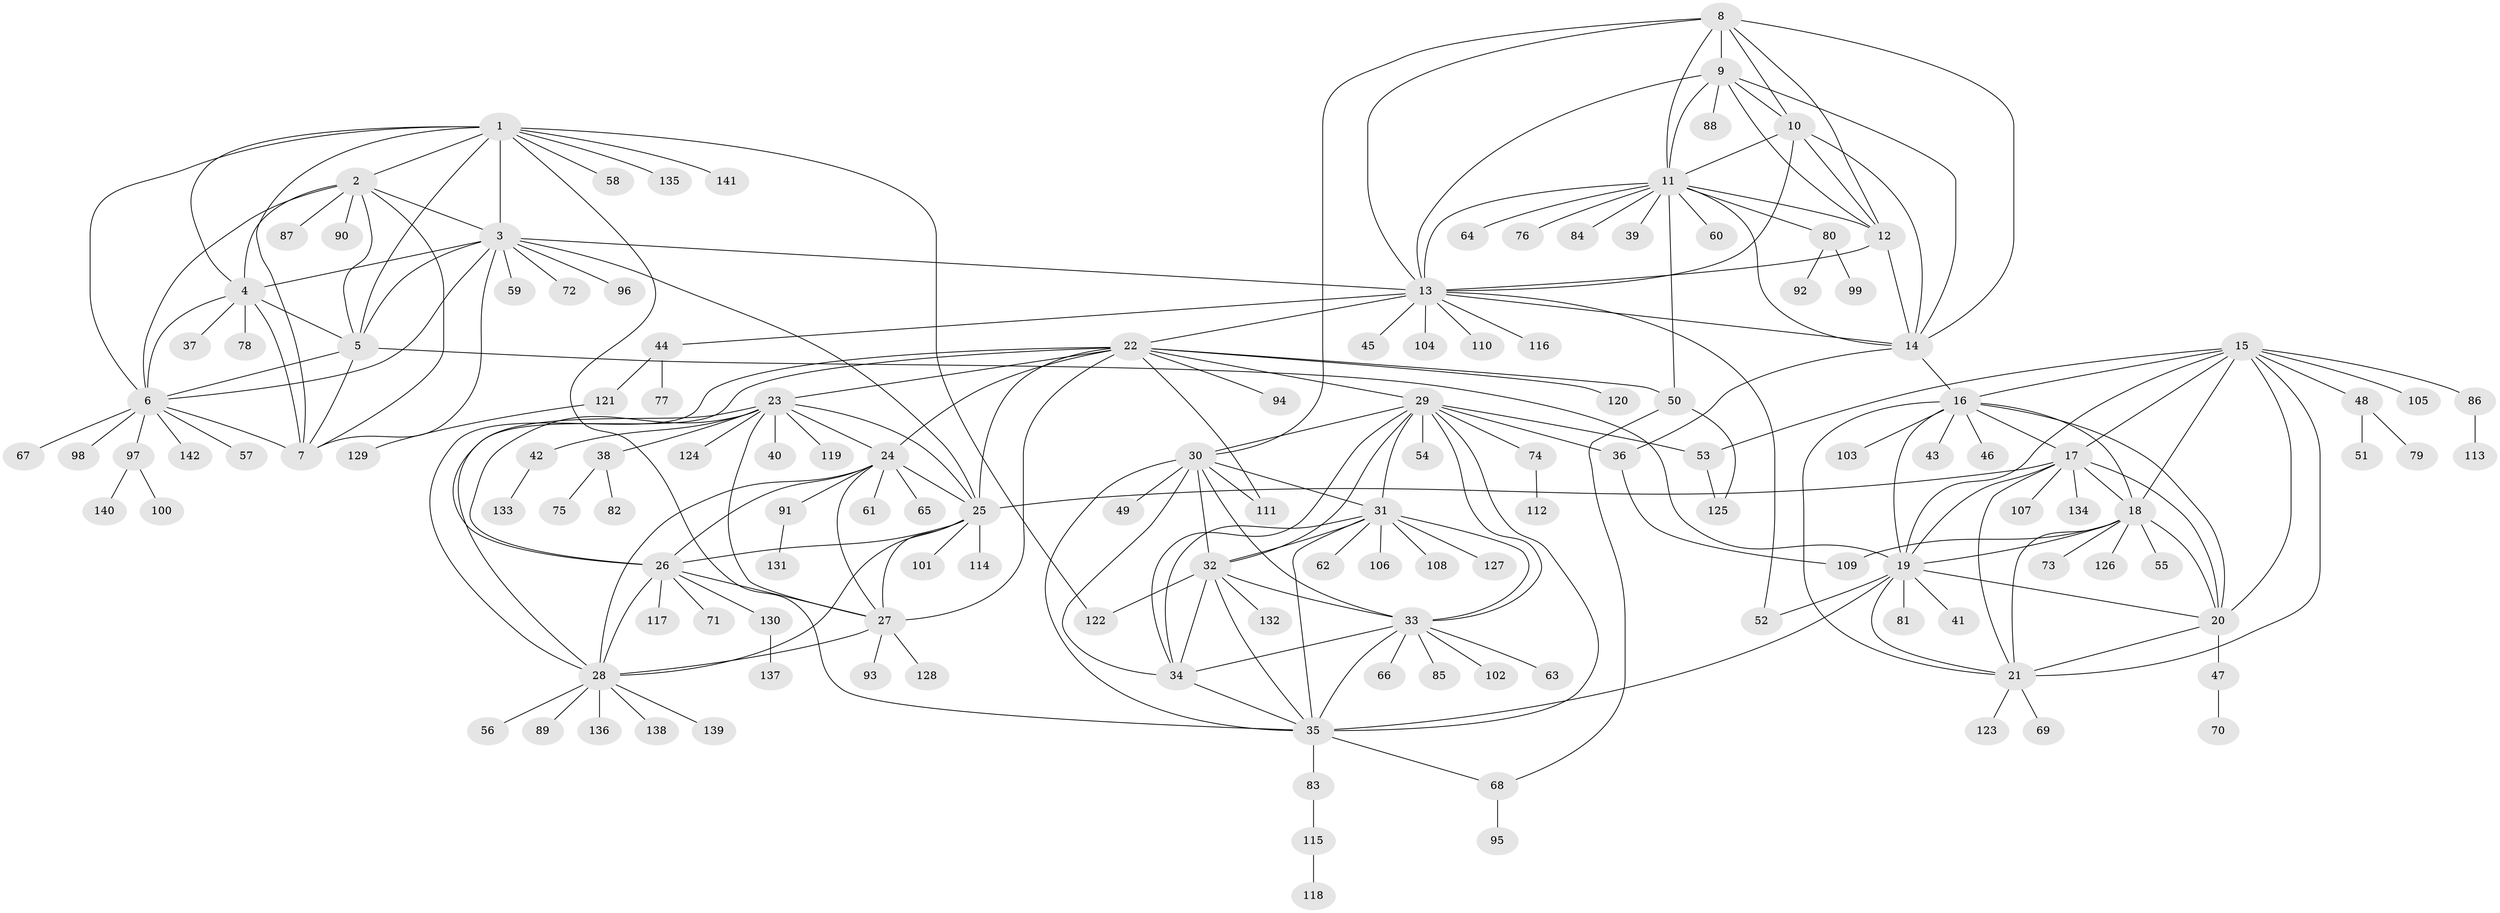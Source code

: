 // Generated by graph-tools (version 1.1) at 2025/26/03/09/25 03:26:48]
// undirected, 142 vertices, 231 edges
graph export_dot {
graph [start="1"]
  node [color=gray90,style=filled];
  1;
  2;
  3;
  4;
  5;
  6;
  7;
  8;
  9;
  10;
  11;
  12;
  13;
  14;
  15;
  16;
  17;
  18;
  19;
  20;
  21;
  22;
  23;
  24;
  25;
  26;
  27;
  28;
  29;
  30;
  31;
  32;
  33;
  34;
  35;
  36;
  37;
  38;
  39;
  40;
  41;
  42;
  43;
  44;
  45;
  46;
  47;
  48;
  49;
  50;
  51;
  52;
  53;
  54;
  55;
  56;
  57;
  58;
  59;
  60;
  61;
  62;
  63;
  64;
  65;
  66;
  67;
  68;
  69;
  70;
  71;
  72;
  73;
  74;
  75;
  76;
  77;
  78;
  79;
  80;
  81;
  82;
  83;
  84;
  85;
  86;
  87;
  88;
  89;
  90;
  91;
  92;
  93;
  94;
  95;
  96;
  97;
  98;
  99;
  100;
  101;
  102;
  103;
  104;
  105;
  106;
  107;
  108;
  109;
  110;
  111;
  112;
  113;
  114;
  115;
  116;
  117;
  118;
  119;
  120;
  121;
  122;
  123;
  124;
  125;
  126;
  127;
  128;
  129;
  130;
  131;
  132;
  133;
  134;
  135;
  136;
  137;
  138;
  139;
  140;
  141;
  142;
  1 -- 2;
  1 -- 3;
  1 -- 4;
  1 -- 5;
  1 -- 6;
  1 -- 7;
  1 -- 35;
  1 -- 58;
  1 -- 122;
  1 -- 135;
  1 -- 141;
  2 -- 3;
  2 -- 4;
  2 -- 5;
  2 -- 6;
  2 -- 7;
  2 -- 87;
  2 -- 90;
  3 -- 4;
  3 -- 5;
  3 -- 6;
  3 -- 7;
  3 -- 13;
  3 -- 25;
  3 -- 59;
  3 -- 72;
  3 -- 96;
  4 -- 5;
  4 -- 6;
  4 -- 7;
  4 -- 37;
  4 -- 78;
  5 -- 6;
  5 -- 7;
  5 -- 19;
  6 -- 7;
  6 -- 57;
  6 -- 67;
  6 -- 97;
  6 -- 98;
  6 -- 142;
  8 -- 9;
  8 -- 10;
  8 -- 11;
  8 -- 12;
  8 -- 13;
  8 -- 14;
  8 -- 30;
  9 -- 10;
  9 -- 11;
  9 -- 12;
  9 -- 13;
  9 -- 14;
  9 -- 88;
  10 -- 11;
  10 -- 12;
  10 -- 13;
  10 -- 14;
  11 -- 12;
  11 -- 13;
  11 -- 14;
  11 -- 39;
  11 -- 50;
  11 -- 60;
  11 -- 64;
  11 -- 76;
  11 -- 80;
  11 -- 84;
  12 -- 13;
  12 -- 14;
  13 -- 14;
  13 -- 22;
  13 -- 44;
  13 -- 45;
  13 -- 52;
  13 -- 104;
  13 -- 110;
  13 -- 116;
  14 -- 16;
  14 -- 36;
  15 -- 16;
  15 -- 17;
  15 -- 18;
  15 -- 19;
  15 -- 20;
  15 -- 21;
  15 -- 48;
  15 -- 53;
  15 -- 86;
  15 -- 105;
  16 -- 17;
  16 -- 18;
  16 -- 19;
  16 -- 20;
  16 -- 21;
  16 -- 43;
  16 -- 46;
  16 -- 103;
  17 -- 18;
  17 -- 19;
  17 -- 20;
  17 -- 21;
  17 -- 25;
  17 -- 107;
  17 -- 134;
  18 -- 19;
  18 -- 20;
  18 -- 21;
  18 -- 55;
  18 -- 73;
  18 -- 109;
  18 -- 126;
  19 -- 20;
  19 -- 21;
  19 -- 35;
  19 -- 41;
  19 -- 52;
  19 -- 81;
  20 -- 21;
  20 -- 47;
  21 -- 69;
  21 -- 123;
  22 -- 23;
  22 -- 24;
  22 -- 25;
  22 -- 26;
  22 -- 27;
  22 -- 28;
  22 -- 29;
  22 -- 50;
  22 -- 94;
  22 -- 111;
  22 -- 120;
  23 -- 24;
  23 -- 25;
  23 -- 26;
  23 -- 27;
  23 -- 28;
  23 -- 38;
  23 -- 40;
  23 -- 42;
  23 -- 119;
  23 -- 124;
  24 -- 25;
  24 -- 26;
  24 -- 27;
  24 -- 28;
  24 -- 61;
  24 -- 65;
  24 -- 91;
  25 -- 26;
  25 -- 27;
  25 -- 28;
  25 -- 101;
  25 -- 114;
  26 -- 27;
  26 -- 28;
  26 -- 71;
  26 -- 117;
  26 -- 130;
  27 -- 28;
  27 -- 93;
  27 -- 128;
  28 -- 56;
  28 -- 89;
  28 -- 136;
  28 -- 138;
  28 -- 139;
  29 -- 30;
  29 -- 31;
  29 -- 32;
  29 -- 33;
  29 -- 34;
  29 -- 35;
  29 -- 36;
  29 -- 53;
  29 -- 54;
  29 -- 74;
  30 -- 31;
  30 -- 32;
  30 -- 33;
  30 -- 34;
  30 -- 35;
  30 -- 49;
  30 -- 111;
  31 -- 32;
  31 -- 33;
  31 -- 34;
  31 -- 35;
  31 -- 62;
  31 -- 106;
  31 -- 108;
  31 -- 127;
  32 -- 33;
  32 -- 34;
  32 -- 35;
  32 -- 122;
  32 -- 132;
  33 -- 34;
  33 -- 35;
  33 -- 63;
  33 -- 66;
  33 -- 85;
  33 -- 102;
  34 -- 35;
  35 -- 68;
  35 -- 83;
  36 -- 109;
  38 -- 75;
  38 -- 82;
  42 -- 133;
  44 -- 77;
  44 -- 121;
  47 -- 70;
  48 -- 51;
  48 -- 79;
  50 -- 68;
  50 -- 125;
  53 -- 125;
  68 -- 95;
  74 -- 112;
  80 -- 92;
  80 -- 99;
  83 -- 115;
  86 -- 113;
  91 -- 131;
  97 -- 100;
  97 -- 140;
  115 -- 118;
  121 -- 129;
  130 -- 137;
}
